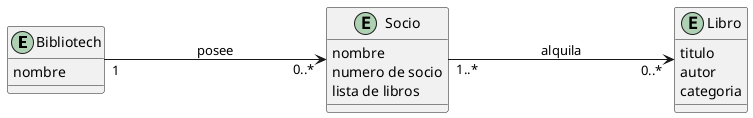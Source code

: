 @startuml
left to right direction
entity Bibliotech
Bibliotech : nombre
entity Socio
Socio : nombre
Socio : numero de socio
Socio : lista de libros
entity Libro
Libro : titulo
Libro : autor
Libro : categoria
Bibliotech"1" ----> "0..* "Socio : posee
Socio"1..*" ----> "0..* "Libro: alquila



skin rose

' TODO: Add the domain model

@enduml

